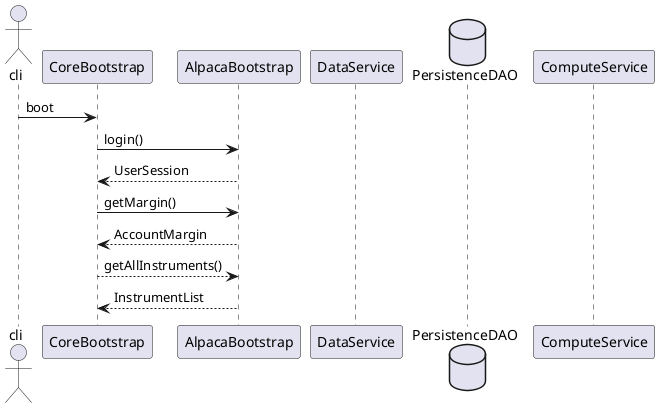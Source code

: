 @startuml

actor cli

participant CoreBootstrap as CB
participant AlpacaBootstrap as ACB
participant DataService as DS
database PersistenceDAO as PD
participant ComputeService as CS

cli -> CB: boot

CB -> ACB: login()
return UserSession

CB -> ACB: getMargin()
return AccountMargin

CB --> ACB: getAllInstruments()
return InstrumentList

@enduml